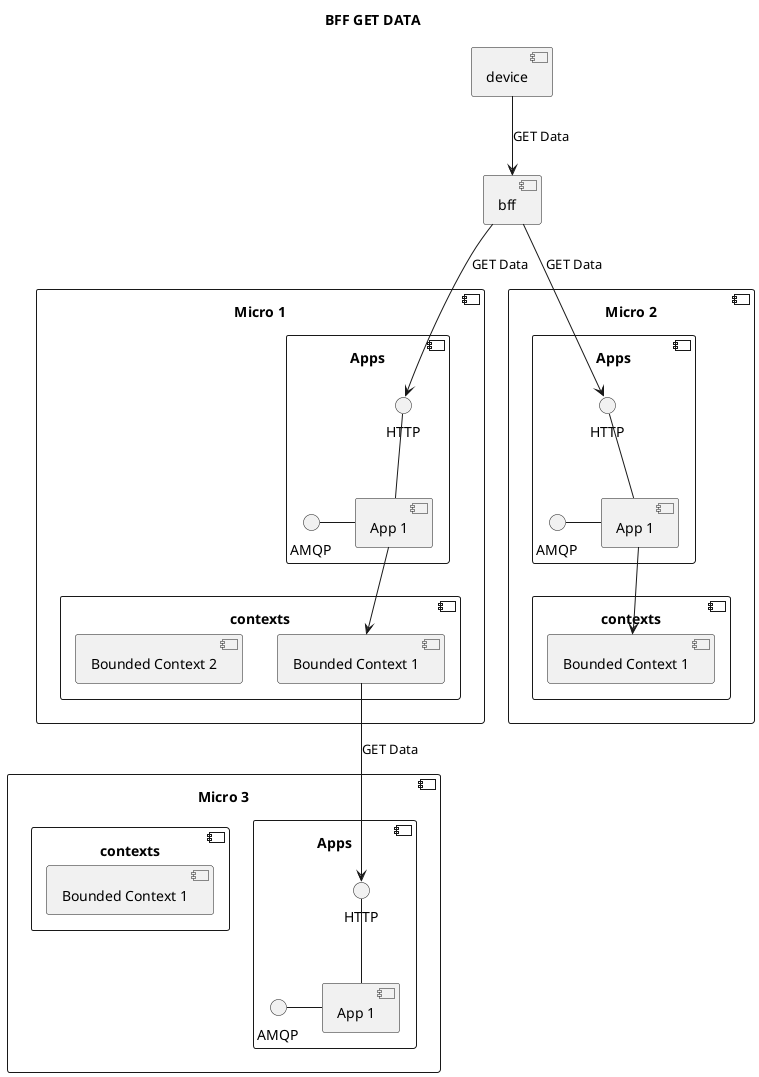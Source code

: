 @startuml BFF

title BFF GET DATA

component device
component bff
component "Micro 1" as MICRO1 {
    component "Apps" as MICRO1_APPS {
        interface HTTP as MICRO1_APPS_APP1_HTTP
        interface AMQP as MICRO1_APPS_APP1_AMQP
        component "App 1" as MICRO1_APPS_APP1
        MICRO1_APPS_APP1_HTTP -- MICRO1_APPS_APP1
        MICRO1_APPS_APP1_AMQP - MICRO1_APPS_APP1
    }
    component contexts as MICRO1_CTX {
        component "Bounded Context 1" as MICRO1_CTX_CTX1
        component "Bounded Context 2" as MICRO1_CTX_CTX2
    }
}

component "Micro 2" as MICRO2 {
    component "Apps" as MICRO2_APPS {
        interface HTTP as MICRO2_APPS_APP1_HTTP
        interface AMQP as MICRO2_APPS_APP1_AMQP
        component "App 1" as MICRO2_APPS_APP1
        MICRO2_APPS_APP1_HTTP -- MICRO2_APPS_APP1
        MICRO2_APPS_APP1_AMQP - MICRO2_APPS_APP1
    }
    component contexts as MICRO2_CTX {
        component "Bounded Context 1" as MICRO2_CTX_CTX1
    }
}

component "Micro 3" as MICRO3 {
    component "Apps" as MICRO3_APPS {
        interface HTTP as MICRO3_APPS_APP1_HTTP
        interface AMQP as MICRO3_APPS_APP1_AMQP
        component "App 1" as MICRO3_APPS_APP1
        MICRO3_APPS_APP1_HTTP -- MICRO3_APPS_APP1
        MICRO3_APPS_APP1_AMQP - MICRO3_APPS_APP1
    }
    component contexts as MICRO3_CTX {
        component "Bounded Context 1" as MICRO3_CTX_CTX1
    }
}

device --> bff : GET Data
bff --> MICRO1_APPS_APP1_HTTP : GET Data
MICRO1_APPS_APP1 --> MICRO1_CTX_CTX1
MICRO2_APPS_APP1 --> MICRO2_CTX_CTX1

MICRO1_CTX_CTX1 --> MICRO3_APPS_APP1_HTTP : GET Data
bff --> MICRO2_APPS_APP1_HTTP : GET Data

@enduml